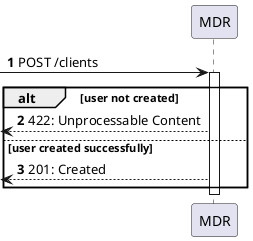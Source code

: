 @startuml
autonumber

participant "MDR" as mdr

[-> mdr: POST /clients

activate mdr
    alt user not created
        [<-- mdr : 422: Unprocessable Content
    else user created successfully
        [<-- mdr : 201: Created
    end
deactivate mdr

@enduml
